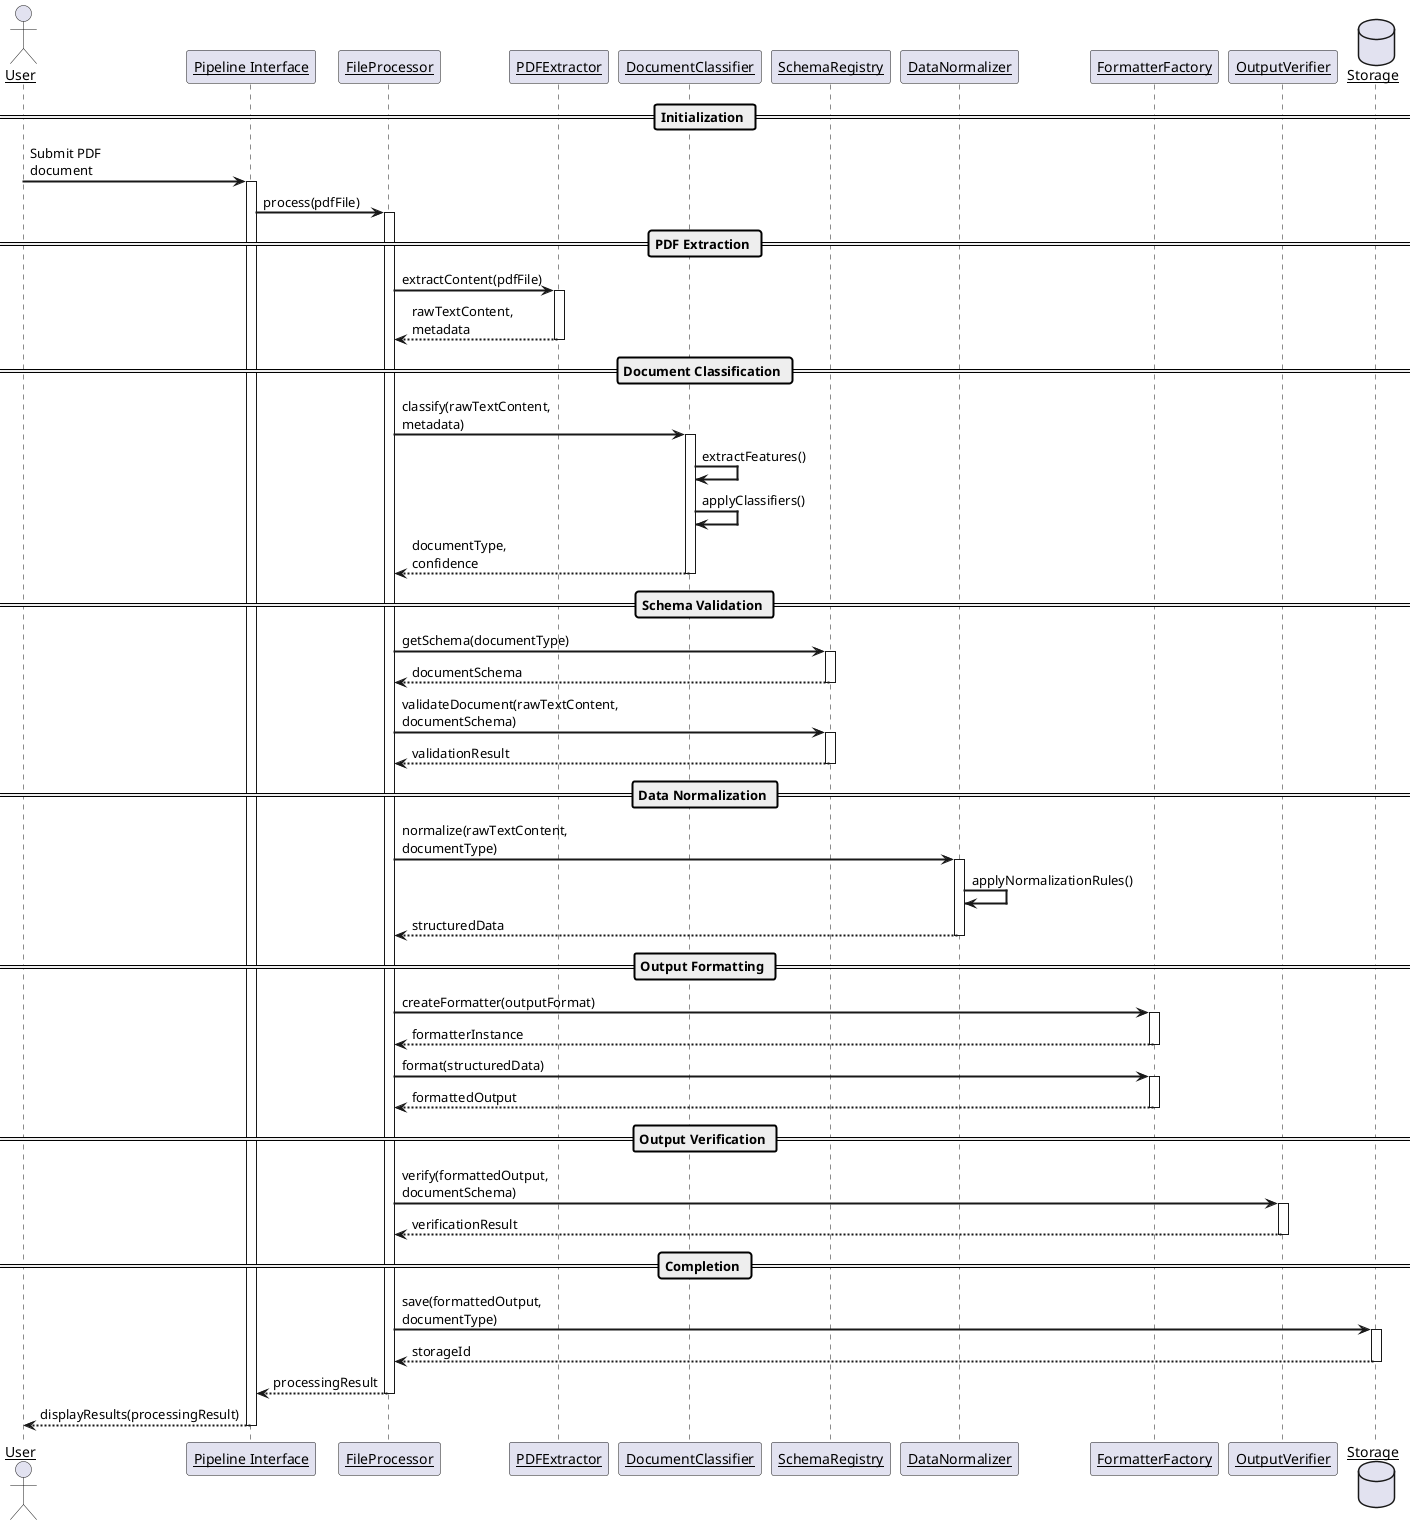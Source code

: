 ' Configure PlantUML server
!define PLANTUML_SERVER_URL https://www.plantuml.com/plantuml

@startuml PDF_Processing_Sequence
skinparam sequenceArrowThickness 2
skinparam roundcorner 5
skinparam maxmessagesize 100
skinparam sequenceParticipant underline

actor "User" as User
participant "Pipeline Interface" as Interface
participant "FileProcessor" as FileProcessor
participant "PDFExtractor" as PDFExtractor
participant "DocumentClassifier" as Classifier
participant "SchemaRegistry" as Registry
participant "DataNormalizer" as Normalizer
participant "FormatterFactory" as Formatter
participant "OutputVerifier" as Verifier
database "Storage" as Storage

== Initialization ==
User -> Interface: Submit PDF document
activate Interface
Interface -> FileProcessor: process(pdfFile)
activate FileProcessor

== PDF Extraction ==
FileProcessor -> PDFExtractor: extractContent(pdfFile)
activate PDFExtractor
PDFExtractor --> FileProcessor: rawTextContent, metadata
deactivate PDFExtractor

== Document Classification ==
FileProcessor -> Classifier: classify(rawTextContent, metadata)
activate Classifier
Classifier -> Classifier: extractFeatures()
Classifier -> Classifier: applyClassifiers()
Classifier --> FileProcessor: documentType, confidence
deactivate Classifier

== Schema Validation ==
FileProcessor -> Registry: getSchema(documentType)
activate Registry
Registry --> FileProcessor: documentSchema
deactivate Registry

FileProcessor -> Registry: validateDocument(rawTextContent, documentSchema)
activate Registry
Registry --> FileProcessor: validationResult
deactivate Registry

== Data Normalization ==
FileProcessor -> Normalizer: normalize(rawTextContent, documentType)
activate Normalizer
Normalizer -> Normalizer: applyNormalizationRules()
Normalizer --> FileProcessor: structuredData
deactivate Normalizer

== Output Formatting ==
FileProcessor -> Formatter: createFormatter(outputFormat)
activate Formatter
Formatter --> FileProcessor: formatterInstance
deactivate Formatter

FileProcessor -> Formatter: format(structuredData)
activate Formatter
Formatter --> FileProcessor: formattedOutput
deactivate Formatter

== Output Verification ==
FileProcessor -> Verifier: verify(formattedOutput, documentSchema)
activate Verifier
Verifier --> FileProcessor: verificationResult
deactivate Verifier

== Completion ==
FileProcessor -> Storage: save(formattedOutput, documentType)
activate Storage
Storage --> FileProcessor: storageId
deactivate Storage

FileProcessor --> Interface: processingResult
deactivate FileProcessor
Interface --> User: displayResults(processingResult)
deactivate Interface

@enduml